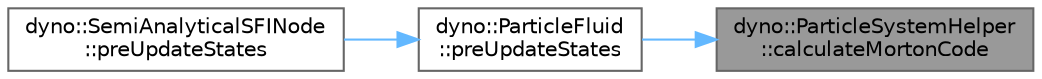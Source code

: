 digraph "dyno::ParticleSystemHelper::calculateMortonCode"
{
 // LATEX_PDF_SIZE
  bgcolor="transparent";
  edge [fontname=Helvetica,fontsize=10,labelfontname=Helvetica,labelfontsize=10];
  node [fontname=Helvetica,fontsize=10,shape=box,height=0.2,width=0.4];
  rankdir="RL";
  Node1 [id="Node000001",label="dyno::ParticleSystemHelper\l::calculateMortonCode",height=0.2,width=0.4,color="gray40", fillcolor="grey60", style="filled", fontcolor="black",tooltip=" "];
  Node1 -> Node2 [id="edge1_Node000001_Node000002",dir="back",color="steelblue1",style="solid",tooltip=" "];
  Node2 [id="Node000002",label="dyno::ParticleFluid\l::preUpdateStates",height=0.2,width=0.4,color="grey40", fillcolor="white", style="filled",URL="$classdyno_1_1_particle_fluid.html#a756aaaf6ab26850b16bece67c1efb6fd",tooltip=" "];
  Node2 -> Node3 [id="edge2_Node000002_Node000003",dir="back",color="steelblue1",style="solid",tooltip=" "];
  Node3 [id="Node000003",label="dyno::SemiAnalyticalSFINode\l::preUpdateStates",height=0.2,width=0.4,color="grey40", fillcolor="white", style="filled",URL="$classdyno_1_1_semi_analytical_s_f_i_node.html#ab70c50fdf07651da74ccb9d66a603319",tooltip=" "];
}

